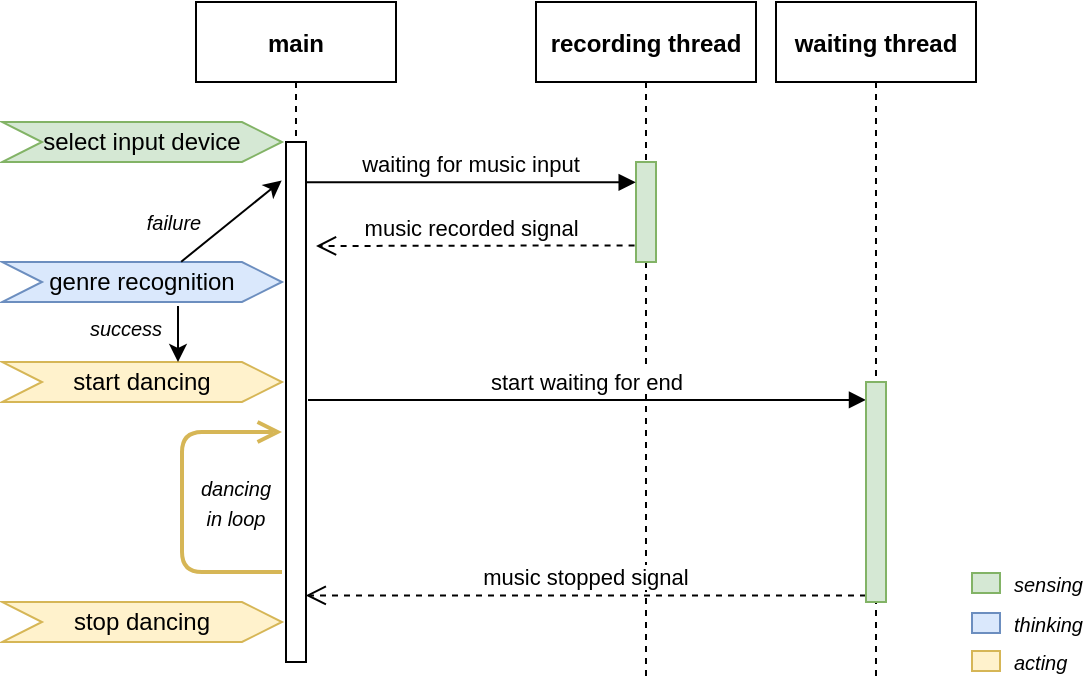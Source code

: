 <mxfile version="14.8.6" type="device"><diagram id="kgpKYQtTHZ0yAKxKKP6v" name="Page-1"><mxGraphModel dx="998" dy="576" grid="0" gridSize="10" guides="1" tooltips="1" connect="1" arrows="1" fold="1" page="1" pageScale="1" pageWidth="850" pageHeight="1100" math="0" shadow="0"><root><mxCell id="0"/><mxCell id="1" parent="0"/><mxCell id="3nuBFxr9cyL0pnOWT2aG-1" value="main" style="shape=umlLifeline;perimeter=lifelinePerimeter;container=1;collapsible=0;recursiveResize=0;rounded=0;shadow=0;strokeWidth=1;fontStyle=1" parent="1" vertex="1"><mxGeometry x="250" y="90" width="100" height="330" as="geometry"/></mxCell><mxCell id="3nuBFxr9cyL0pnOWT2aG-2" value="" style="points=[];perimeter=orthogonalPerimeter;rounded=0;shadow=0;strokeWidth=1;" parent="3nuBFxr9cyL0pnOWT2aG-1" vertex="1"><mxGeometry x="45" y="70" width="10" height="260" as="geometry"/></mxCell><mxCell id="3nuBFxr9cyL0pnOWT2aG-5" value="recording thread" style="shape=umlLifeline;perimeter=lifelinePerimeter;container=1;collapsible=0;recursiveResize=0;rounded=0;shadow=0;strokeWidth=1;fontStyle=1" parent="1" vertex="1"><mxGeometry x="420" y="90" width="110" height="340" as="geometry"/></mxCell><mxCell id="3nuBFxr9cyL0pnOWT2aG-6" value="" style="points=[];perimeter=orthogonalPerimeter;rounded=0;shadow=0;strokeWidth=1;fillColor=#d5e8d4;strokeColor=#82b366;" parent="3nuBFxr9cyL0pnOWT2aG-5" vertex="1"><mxGeometry x="50" y="80" width="10" height="50" as="geometry"/></mxCell><mxCell id="3nuBFxr9cyL0pnOWT2aG-7" value="music recorded signal" style="verticalAlign=bottom;endArrow=open;dashed=1;endSize=8;shadow=0;strokeWidth=1;exitX=-0.071;exitY=0.834;exitDx=0;exitDy=0;exitPerimeter=0;" parent="1" source="3nuBFxr9cyL0pnOWT2aG-6" edge="1"><mxGeometry x="0.023" relative="1" as="geometry"><mxPoint x="310" y="212" as="targetPoint"/><mxPoint as="offset"/></mxGeometry></mxCell><mxCell id="3nuBFxr9cyL0pnOWT2aG-8" value="waiting for music input" style="verticalAlign=bottom;endArrow=block;entryX=-0.014;entryY=0.203;shadow=0;strokeWidth=1;entryDx=0;entryDy=0;entryPerimeter=0;" parent="1" source="3nuBFxr9cyL0pnOWT2aG-2" target="3nuBFxr9cyL0pnOWT2aG-6" edge="1"><mxGeometry relative="1" as="geometry"><mxPoint x="405" y="170" as="sourcePoint"/></mxGeometry></mxCell><mxCell id="3nuBFxr9cyL0pnOWT2aG-9" value="start waiting for end" style="verticalAlign=bottom;endArrow=block;shadow=0;strokeWidth=1;exitX=1.1;exitY=0.496;exitDx=0;exitDy=0;exitPerimeter=0;" parent="1" source="3nuBFxr9cyL0pnOWT2aG-2" target="_1WBugK8me1soiLAW2_I-2" edge="1"><mxGeometry relative="1" as="geometry"><mxPoint x="310" y="304" as="sourcePoint"/><mxPoint x="580" y="289" as="targetPoint"/></mxGeometry></mxCell><mxCell id="3nuBFxr9cyL0pnOWT2aG-10" value="music stopped signal" style="verticalAlign=bottom;endArrow=open;dashed=1;endSize=8;shadow=0;strokeWidth=1;entryX=0.986;entryY=0.872;entryDx=0;entryDy=0;entryPerimeter=0;" parent="1" source="_1WBugK8me1soiLAW2_I-2" target="3nuBFxr9cyL0pnOWT2aG-2" edge="1"><mxGeometry relative="1" as="geometry"><mxPoint x="305" y="374" as="targetPoint"/><mxPoint x="555" y="370" as="sourcePoint"/></mxGeometry></mxCell><mxCell id="_1WBugK8me1soiLAW2_I-1" value="waiting thread" style="shape=umlLifeline;perimeter=lifelinePerimeter;container=1;collapsible=0;recursiveResize=0;rounded=0;shadow=0;strokeWidth=1;fontStyle=1" parent="1" vertex="1"><mxGeometry x="540" y="90" width="100" height="340" as="geometry"/></mxCell><mxCell id="_1WBugK8me1soiLAW2_I-2" value="" style="points=[];perimeter=orthogonalPerimeter;rounded=0;shadow=0;strokeWidth=1;fillColor=#d5e8d4;strokeColor=#82b366;" parent="_1WBugK8me1soiLAW2_I-1" vertex="1"><mxGeometry x="45" y="190" width="10" height="110" as="geometry"/></mxCell><mxCell id="_1WBugK8me1soiLAW2_I-3" value="select input device" style="shape=step;perimeter=stepPerimeter;whiteSpace=wrap;html=1;fixedSize=1;fillColor=#d5e8d4;strokeColor=#82b366;" parent="1" vertex="1"><mxGeometry x="153" y="150" width="140" height="20" as="geometry"/></mxCell><mxCell id="_1WBugK8me1soiLAW2_I-5" value="genre recognition" style="shape=step;perimeter=stepPerimeter;whiteSpace=wrap;html=1;fixedSize=1;fillColor=#dae8fc;strokeColor=#6c8ebf;" parent="1" vertex="1"><mxGeometry x="153" y="220" width="140" height="20" as="geometry"/></mxCell><mxCell id="_1WBugK8me1soiLAW2_I-6" value="start dancing" style="shape=step;perimeter=stepPerimeter;whiteSpace=wrap;html=1;fixedSize=1;fillColor=#fff2cc;strokeColor=#d6b656;" parent="1" vertex="1"><mxGeometry x="153" y="270" width="140" height="20" as="geometry"/></mxCell><mxCell id="_1WBugK8me1soiLAW2_I-8" value="" style="endArrow=classic;html=1;" parent="1" edge="1"><mxGeometry width="50" height="50" relative="1" as="geometry"><mxPoint x="241" y="242" as="sourcePoint"/><mxPoint x="241" y="270" as="targetPoint"/></mxGeometry></mxCell><mxCell id="_1WBugK8me1soiLAW2_I-9" value="&lt;i&gt;&lt;font style=&quot;font-size: 10px&quot;&gt;success&lt;/font&gt;&lt;/i&gt;" style="text;html=1;strokeColor=none;fillColor=none;align=center;verticalAlign=middle;whiteSpace=wrap;rounded=0;" parent="1" vertex="1"><mxGeometry x="195" y="243" width="40" height="20" as="geometry"/></mxCell><mxCell id="_1WBugK8me1soiLAW2_I-11" value="" style="endArrow=classic;html=1;entryX=-0.214;entryY=0.074;entryDx=0;entryDy=0;entryPerimeter=0;exitX=0.64;exitY=-0.007;exitDx=0;exitDy=0;exitPerimeter=0;" parent="1" source="_1WBugK8me1soiLAW2_I-5" target="3nuBFxr9cyL0pnOWT2aG-2" edge="1"><mxGeometry width="50" height="50" relative="1" as="geometry"><mxPoint x="241" y="192" as="sourcePoint"/><mxPoint x="241" y="220" as="targetPoint"/></mxGeometry></mxCell><mxCell id="_1WBugK8me1soiLAW2_I-12" value="&lt;i&gt;&lt;font style=&quot;font-size: 10px&quot;&gt;failure&lt;/font&gt;&lt;/i&gt;" style="text;html=1;strokeColor=none;fillColor=none;align=center;verticalAlign=middle;whiteSpace=wrap;rounded=0;" parent="1" vertex="1"><mxGeometry x="219" y="190" width="40" height="20" as="geometry"/></mxCell><mxCell id="_1WBugK8me1soiLAW2_I-19" value="&lt;i&gt;&lt;font style=&quot;font-size: 10px&quot;&gt;dancing in loop&lt;br&gt;&lt;/font&gt;&lt;/i&gt;" style="text;html=1;strokeColor=none;fillColor=none;align=center;verticalAlign=middle;whiteSpace=wrap;rounded=0;" parent="1" vertex="1"><mxGeometry x="250" y="330" width="40" height="20" as="geometry"/></mxCell><mxCell id="_1WBugK8me1soiLAW2_I-20" value="stop dancing" style="shape=step;perimeter=stepPerimeter;whiteSpace=wrap;html=1;fixedSize=1;fillColor=#fff2cc;strokeColor=#d6b656;" parent="1" vertex="1"><mxGeometry x="153" y="390" width="140" height="20" as="geometry"/></mxCell><mxCell id="_1WBugK8me1soiLAW2_I-22" value="" style="verticalAlign=bottom;endArrow=open;endSize=8;shadow=0;strokeWidth=2;fillColor=#fff2cc;strokeColor=#d6b656;" parent="1" edge="1"><mxGeometry x="-1" y="150" relative="1" as="geometry"><mxPoint x="293" y="305" as="targetPoint"/><mxPoint x="293" y="375" as="sourcePoint"/><Array as="points"><mxPoint x="243" y="375"/><mxPoint x="243" y="305"/></Array><mxPoint x="25" y="2" as="offset"/></mxGeometry></mxCell><mxCell id="7QNVrWE2ebZB1bJudhXq-1" value="" style="rounded=0;whiteSpace=wrap;html=1;fillColor=#d5e8d4;strokeColor=#82b366;" vertex="1" parent="1"><mxGeometry x="638" y="375.5" width="14" height="10" as="geometry"/></mxCell><mxCell id="7QNVrWE2ebZB1bJudhXq-2" value="" style="rounded=0;whiteSpace=wrap;html=1;fillColor=#dae8fc;strokeColor=#6c8ebf;" vertex="1" parent="1"><mxGeometry x="638" y="395.5" width="14" height="10" as="geometry"/></mxCell><mxCell id="7QNVrWE2ebZB1bJudhXq-3" value="" style="rounded=0;whiteSpace=wrap;html=1;fillColor=#fff2cc;strokeColor=#d6b656;" vertex="1" parent="1"><mxGeometry x="638" y="414.5" width="14" height="10" as="geometry"/></mxCell><mxCell id="7QNVrWE2ebZB1bJudhXq-4" value="&lt;div align=&quot;left&quot;&gt;&lt;i&gt;&lt;font style=&quot;font-size: 10px&quot;&gt;sensing&lt;/font&gt;&lt;/i&gt;&lt;/div&gt;" style="text;html=1;strokeColor=none;fillColor=none;align=left;verticalAlign=middle;whiteSpace=wrap;rounded=0;" vertex="1" parent="1"><mxGeometry x="657" y="370.5" width="40" height="20" as="geometry"/></mxCell><mxCell id="7QNVrWE2ebZB1bJudhXq-5" value="&lt;div align=&quot;left&quot;&gt;&lt;font style=&quot;font-size: 10px&quot;&gt;&lt;i&gt;thinking&lt;/i&gt;&lt;/font&gt;&lt;/div&gt;" style="text;html=1;strokeColor=none;fillColor=none;align=left;verticalAlign=middle;whiteSpace=wrap;rounded=0;" vertex="1" parent="1"><mxGeometry x="657" y="390.5" width="40" height="20" as="geometry"/></mxCell><mxCell id="7QNVrWE2ebZB1bJudhXq-6" value="&lt;div align=&quot;left&quot;&gt;&lt;i&gt;&lt;font style=&quot;font-size: 10px&quot;&gt;acting&lt;/font&gt;&lt;/i&gt;&lt;/div&gt;" style="text;html=1;strokeColor=none;fillColor=none;align=left;verticalAlign=middle;whiteSpace=wrap;rounded=0;" vertex="1" parent="1"><mxGeometry x="657" y="409.5" width="40" height="20" as="geometry"/></mxCell></root></mxGraphModel></diagram></mxfile>